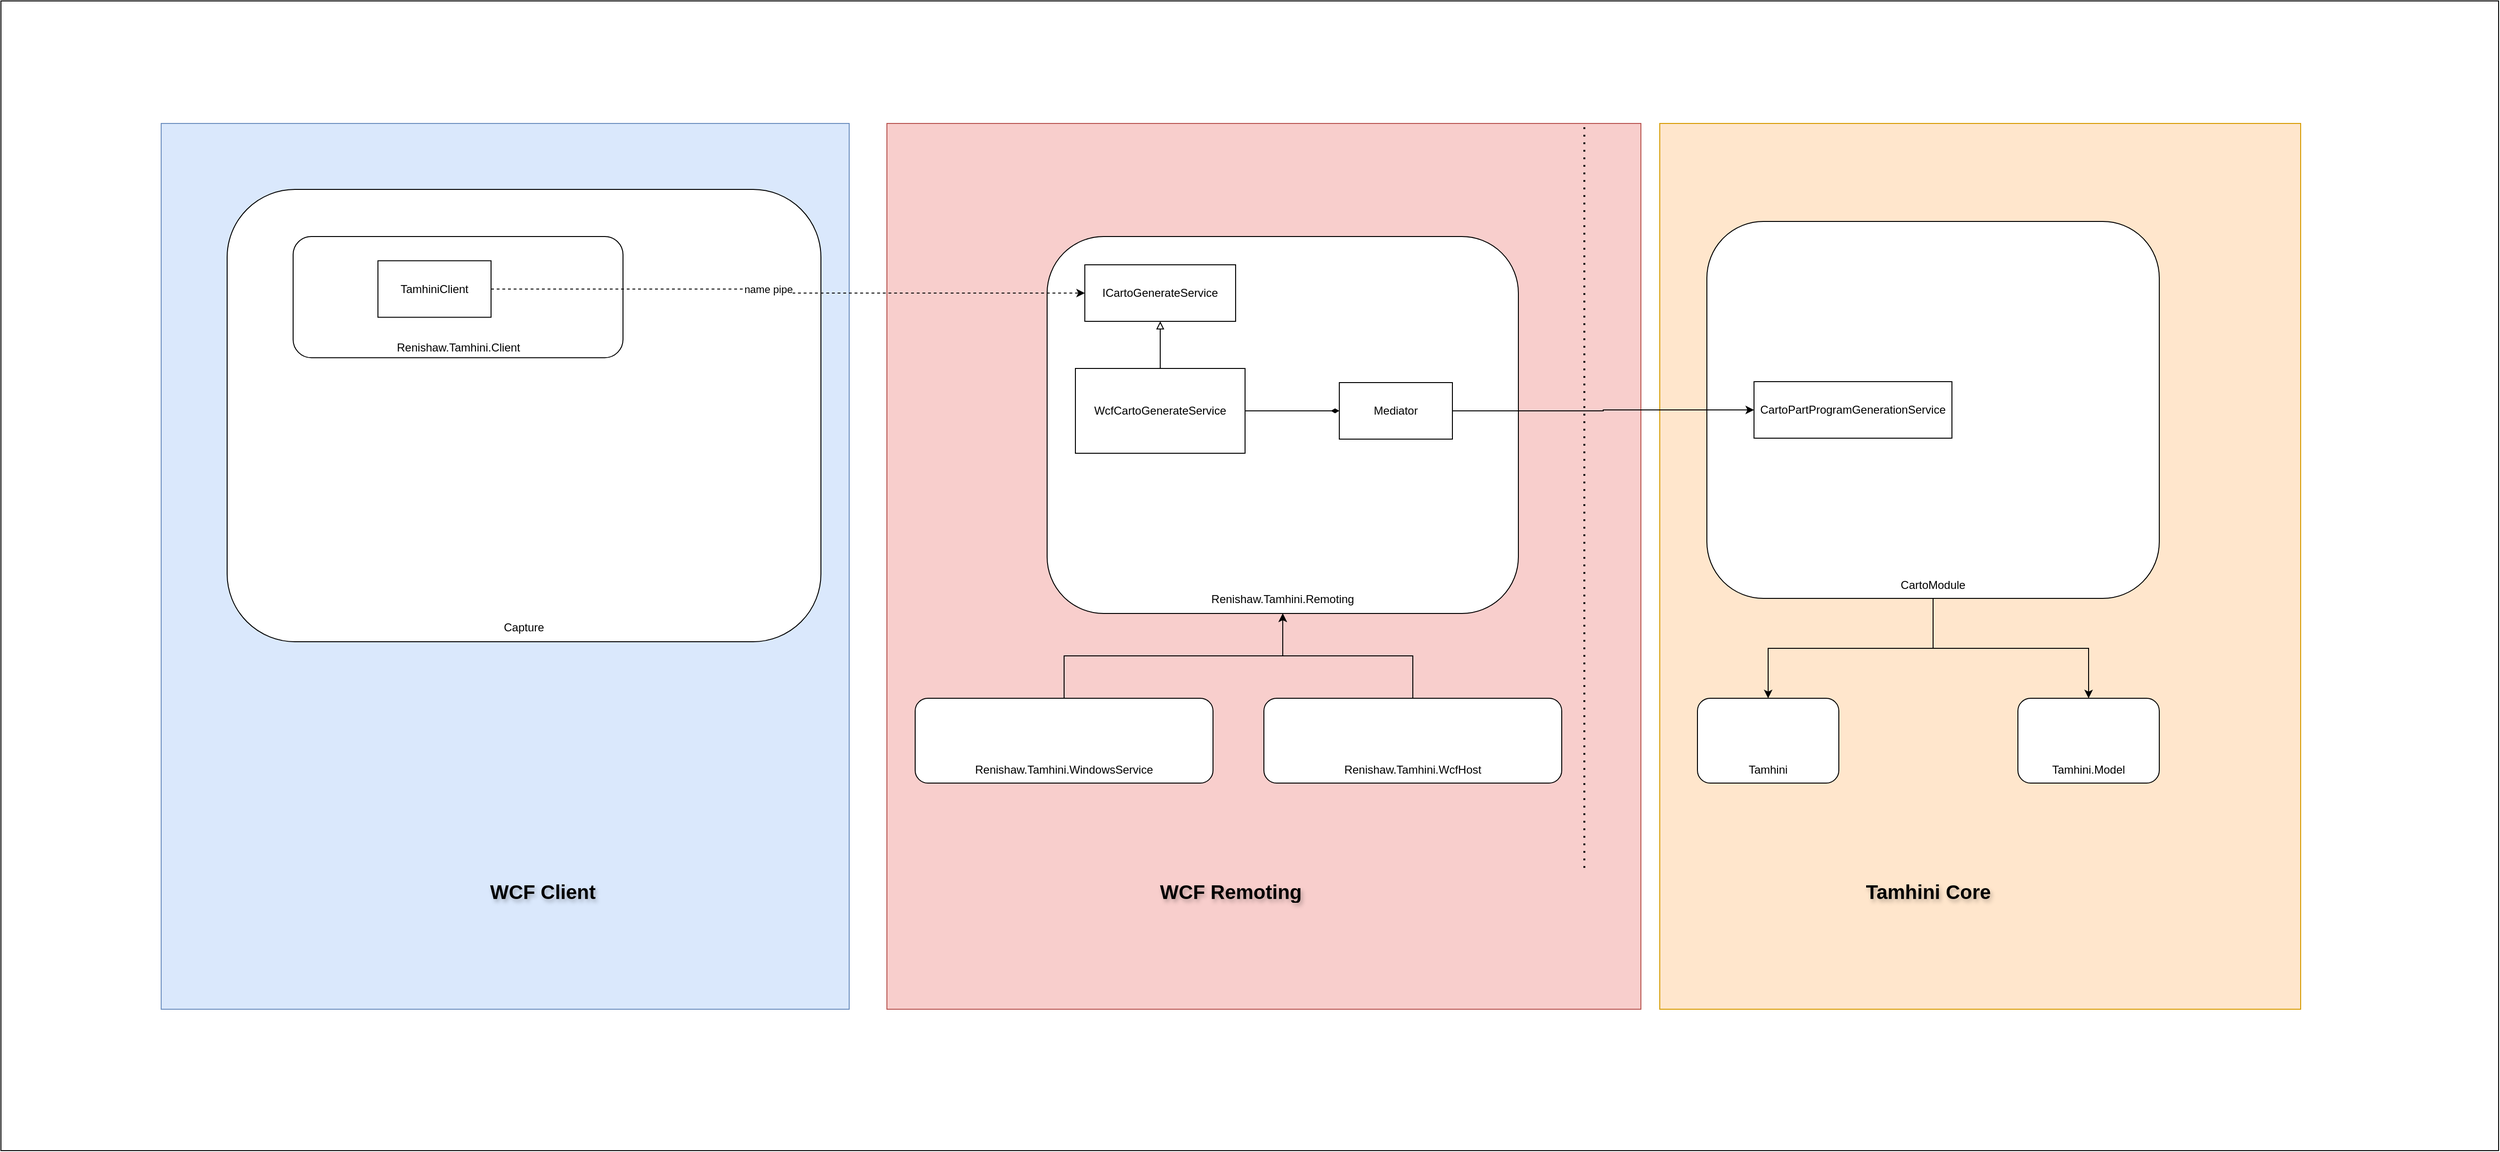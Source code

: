 <mxfile version="27.0.6" pages="2">
  <diagram name="Present" id="X24muQDXPBGgwRox7sY_">
    <mxGraphModel dx="5267" dy="3062" grid="1" gridSize="10" guides="1" tooltips="1" connect="1" arrows="1" fold="1" page="1" pageScale="1" pageWidth="827" pageHeight="1169" math="0" shadow="0">
      <root>
        <mxCell id="0" />
        <mxCell id="1" parent="0" />
        <mxCell id="U34ISL1ub5wM67sV5JN9-1" value="" style="rounded=0;whiteSpace=wrap;html=1;" vertex="1" parent="1">
          <mxGeometry x="-850" y="-60" width="2650" height="1220" as="geometry" />
        </mxCell>
        <mxCell id="FwRfaY4ndfHbOarDGWE8-5" value="" style="rounded=0;whiteSpace=wrap;html=1;fillColor=#dae8fc;strokeColor=#6c8ebf;" vertex="1" parent="1">
          <mxGeometry x="-680" y="70" width="730" height="940" as="geometry" />
        </mxCell>
        <mxCell id="FwRfaY4ndfHbOarDGWE8-2" value="" style="rounded=1;whiteSpace=wrap;html=1;" vertex="1" parent="1">
          <mxGeometry x="-610" y="140" width="630" height="480" as="geometry" />
        </mxCell>
        <mxCell id="QVRAEZY0bx30yB37R2La-6" value="" style="group" vertex="1" connectable="0" parent="1">
          <mxGeometry x="260" y="190" width="630" height="820" as="geometry" />
        </mxCell>
        <mxCell id="FwRfaY4ndfHbOarDGWE8-6" value="" style="rounded=0;whiteSpace=wrap;html=1;fillColor=#f8cecc;strokeColor=#b85450;" vertex="1" parent="QVRAEZY0bx30yB37R2La-6">
          <mxGeometry x="-170" y="-120" width="800" height="940" as="geometry" />
        </mxCell>
        <mxCell id="QVRAEZY0bx30yB37R2La-1" value="" style="rounded=1;whiteSpace=wrap;html=1;" vertex="1" parent="QVRAEZY0bx30yB37R2La-6">
          <mxGeometry width="500" height="400" as="geometry" />
        </mxCell>
        <mxCell id="QVRAEZY0bx30yB37R2La-4" value="Renishaw.Tamhini.Remoting" style="text;html=1;align=center;verticalAlign=middle;whiteSpace=wrap;rounded=0;" vertex="1" parent="QVRAEZY0bx30yB37R2La-6">
          <mxGeometry x="220" y="370" width="60" height="30" as="geometry" />
        </mxCell>
        <mxCell id="QVRAEZY0bx30yB37R2La-5" value="ICartoGenerateService" style="rounded=0;whiteSpace=wrap;html=1;" vertex="1" parent="QVRAEZY0bx30yB37R2La-6">
          <mxGeometry x="40" y="30" width="160" height="60" as="geometry" />
        </mxCell>
        <mxCell id="QVRAEZY0bx30yB37R2La-8" style="edgeStyle=orthogonalEdgeStyle;rounded=0;orthogonalLoop=1;jettySize=auto;html=1;endArrow=block;endFill=0;" edge="1" parent="QVRAEZY0bx30yB37R2La-6" source="QVRAEZY0bx30yB37R2La-7" target="QVRAEZY0bx30yB37R2La-5">
          <mxGeometry relative="1" as="geometry" />
        </mxCell>
        <mxCell id="QVRAEZY0bx30yB37R2La-10" style="edgeStyle=orthogonalEdgeStyle;rounded=0;orthogonalLoop=1;jettySize=auto;html=1;endArrow=diamondThin;endFill=1;" edge="1" parent="QVRAEZY0bx30yB37R2La-6" source="QVRAEZY0bx30yB37R2La-7" target="QVRAEZY0bx30yB37R2La-9">
          <mxGeometry relative="1" as="geometry" />
        </mxCell>
        <mxCell id="QVRAEZY0bx30yB37R2La-7" value="WcfCartoGenerateService" style="rounded=0;whiteSpace=wrap;html=1;" vertex="1" parent="QVRAEZY0bx30yB37R2La-6">
          <mxGeometry x="30" y="140" width="180" height="90" as="geometry" />
        </mxCell>
        <mxCell id="QVRAEZY0bx30yB37R2La-9" value="Mediator" style="rounded=0;whiteSpace=wrap;html=1;" vertex="1" parent="QVRAEZY0bx30yB37R2La-6">
          <mxGeometry x="310" y="155" width="120" height="60" as="geometry" />
        </mxCell>
        <mxCell id="QVRAEZY0bx30yB37R2La-13" value="" style="group;" vertex="1" connectable="0" parent="1">
          <mxGeometry x="960" y="174" width="720" height="836" as="geometry" />
        </mxCell>
        <mxCell id="FwRfaY4ndfHbOarDGWE8-7" value="" style="rounded=0;whiteSpace=wrap;html=1;fillColor=#ffe6cc;strokeColor=#d79b00;" vertex="1" parent="QVRAEZY0bx30yB37R2La-13">
          <mxGeometry x="-50" y="-104" width="680" height="940" as="geometry" />
        </mxCell>
        <mxCell id="QVRAEZY0bx30yB37R2La-11" value="" style="rounded=1;whiteSpace=wrap;html=1;" vertex="1" parent="QVRAEZY0bx30yB37R2La-13">
          <mxGeometry width="480" height="400" as="geometry" />
        </mxCell>
        <mxCell id="QVRAEZY0bx30yB37R2La-12" value="CartoModule" style="text;html=1;align=center;verticalAlign=middle;whiteSpace=wrap;rounded=0;" vertex="1" parent="QVRAEZY0bx30yB37R2La-13">
          <mxGeometry x="210" y="371" width="60" height="30" as="geometry" />
        </mxCell>
        <mxCell id="QVRAEZY0bx30yB37R2La-14" value="CartoPartProgramGenerationService" style="rounded=0;whiteSpace=wrap;html=1;" vertex="1" parent="QVRAEZY0bx30yB37R2La-13">
          <mxGeometry x="50" y="170" width="210" height="60" as="geometry" />
        </mxCell>
        <mxCell id="QVRAEZY0bx30yB37R2La-17" value="" style="group" vertex="1" connectable="0" parent="1">
          <mxGeometry x="950" y="680" width="150" height="91" as="geometry" />
        </mxCell>
        <mxCell id="QVRAEZY0bx30yB37R2La-15" value="" style="rounded=1;whiteSpace=wrap;html=1;" vertex="1" parent="QVRAEZY0bx30yB37R2La-17">
          <mxGeometry width="150" height="90" as="geometry" />
        </mxCell>
        <mxCell id="QVRAEZY0bx30yB37R2La-16" value="Tamhini" style="text;html=1;align=center;verticalAlign=middle;whiteSpace=wrap;rounded=0;" vertex="1" parent="QVRAEZY0bx30yB37R2La-17">
          <mxGeometry x="45" y="61" width="60" height="30" as="geometry" />
        </mxCell>
        <mxCell id="QVRAEZY0bx30yB37R2La-18" value="" style="group" vertex="1" connectable="0" parent="1">
          <mxGeometry x="1290" y="680" width="150" height="91" as="geometry" />
        </mxCell>
        <mxCell id="QVRAEZY0bx30yB37R2La-19" value="" style="rounded=1;whiteSpace=wrap;html=1;" vertex="1" parent="QVRAEZY0bx30yB37R2La-18">
          <mxGeometry width="150" height="90" as="geometry" />
        </mxCell>
        <mxCell id="QVRAEZY0bx30yB37R2La-20" value="Tamhini.Model" style="text;html=1;align=center;verticalAlign=middle;whiteSpace=wrap;rounded=0;" vertex="1" parent="QVRAEZY0bx30yB37R2La-18">
          <mxGeometry x="45" y="61" width="60" height="30" as="geometry" />
        </mxCell>
        <mxCell id="QVRAEZY0bx30yB37R2La-21" style="edgeStyle=orthogonalEdgeStyle;rounded=0;orthogonalLoop=1;jettySize=auto;html=1;" edge="1" parent="1" source="QVRAEZY0bx30yB37R2La-11" target="QVRAEZY0bx30yB37R2La-15">
          <mxGeometry relative="1" as="geometry" />
        </mxCell>
        <mxCell id="QVRAEZY0bx30yB37R2La-22" style="edgeStyle=orthogonalEdgeStyle;rounded=0;orthogonalLoop=1;jettySize=auto;html=1;" edge="1" parent="1" source="QVRAEZY0bx30yB37R2La-11" target="QVRAEZY0bx30yB37R2La-19">
          <mxGeometry relative="1" as="geometry" />
        </mxCell>
        <mxCell id="QVRAEZY0bx30yB37R2La-24" value="" style="group" vertex="1" connectable="0" parent="1">
          <mxGeometry x="490" y="680" width="316" height="91" as="geometry" />
        </mxCell>
        <mxCell id="QVRAEZY0bx30yB37R2La-25" value="" style="rounded=1;whiteSpace=wrap;html=1;" vertex="1" parent="QVRAEZY0bx30yB37R2La-24">
          <mxGeometry width="316.0" height="90" as="geometry" />
        </mxCell>
        <mxCell id="QVRAEZY0bx30yB37R2La-26" value="Renishaw.Tamhini.WcfHost" style="text;html=1;align=center;verticalAlign=middle;whiteSpace=wrap;rounded=0;" vertex="1" parent="QVRAEZY0bx30yB37R2La-24">
          <mxGeometry x="94.8" y="61" width="126.4" height="30" as="geometry" />
        </mxCell>
        <mxCell id="QVRAEZY0bx30yB37R2La-30" value="" style="group" vertex="1" connectable="0" parent="1">
          <mxGeometry x="120" y="680" width="316" height="91" as="geometry" />
        </mxCell>
        <mxCell id="QVRAEZY0bx30yB37R2La-31" value="" style="rounded=1;whiteSpace=wrap;html=1;" vertex="1" parent="QVRAEZY0bx30yB37R2La-30">
          <mxGeometry width="316.0" height="90" as="geometry" />
        </mxCell>
        <mxCell id="QVRAEZY0bx30yB37R2La-32" value="Renishaw.Tamhini.WindowsService" style="text;html=1;align=center;verticalAlign=middle;whiteSpace=wrap;rounded=0;" vertex="1" parent="QVRAEZY0bx30yB37R2La-30">
          <mxGeometry x="94.8" y="61" width="126.4" height="30" as="geometry" />
        </mxCell>
        <mxCell id="QVRAEZY0bx30yB37R2La-38" style="edgeStyle=orthogonalEdgeStyle;rounded=0;orthogonalLoop=1;jettySize=auto;html=1;" edge="1" parent="1" source="QVRAEZY0bx30yB37R2La-25" target="QVRAEZY0bx30yB37R2La-1">
          <mxGeometry relative="1" as="geometry" />
        </mxCell>
        <mxCell id="QVRAEZY0bx30yB37R2La-39" style="edgeStyle=orthogonalEdgeStyle;rounded=0;orthogonalLoop=1;jettySize=auto;html=1;" edge="1" parent="1" source="QVRAEZY0bx30yB37R2La-31" target="QVRAEZY0bx30yB37R2La-1">
          <mxGeometry relative="1" as="geometry" />
        </mxCell>
        <mxCell id="QVRAEZY0bx30yB37R2La-40" style="edgeStyle=orthogonalEdgeStyle;rounded=0;orthogonalLoop=1;jettySize=auto;html=1;" edge="1" parent="1" source="QVRAEZY0bx30yB37R2La-9" target="QVRAEZY0bx30yB37R2La-14">
          <mxGeometry relative="1" as="geometry" />
        </mxCell>
        <mxCell id="QVRAEZY0bx30yB37R2La-41" value="" style="endArrow=none;dashed=1;html=1;dashPattern=1 3;strokeWidth=2;rounded=0;" edge="1" parent="1">
          <mxGeometry width="50" height="50" relative="1" as="geometry">
            <mxPoint x="830" y="860" as="sourcePoint" />
            <mxPoint x="830" y="70" as="targetPoint" />
          </mxGeometry>
        </mxCell>
        <mxCell id="QVRAEZY0bx30yB37R2La-42" value="WCF Remoting" style="text;html=1;align=center;verticalAlign=middle;whiteSpace=wrap;rounded=0;fontSize=21;fontStyle=1;textShadow=1;" vertex="1" parent="1">
          <mxGeometry x="360" y="870" width="190" height="30" as="geometry" />
        </mxCell>
        <mxCell id="QVRAEZY0bx30yB37R2La-43" value="Tamhini Core" style="text;html=1;align=center;verticalAlign=middle;whiteSpace=wrap;rounded=0;fontSize=21;fontStyle=1;textShadow=1;" vertex="1" parent="1">
          <mxGeometry x="1100" y="870" width="190" height="30" as="geometry" />
        </mxCell>
        <mxCell id="5WSz_EhqKJe0COYXF09Y-3" value="" style="group" vertex="1" connectable="0" parent="1">
          <mxGeometry x="-540" y="190" width="350" height="150" as="geometry" />
        </mxCell>
        <mxCell id="5WSz_EhqKJe0COYXF09Y-1" value="" style="rounded=1;whiteSpace=wrap;html=1;" vertex="1" parent="5WSz_EhqKJe0COYXF09Y-3">
          <mxGeometry width="350" height="128.571" as="geometry" />
        </mxCell>
        <mxCell id="5WSz_EhqKJe0COYXF09Y-2" value="Renishaw.Tamhini.Client" style="text;html=1;align=center;verticalAlign=middle;whiteSpace=wrap;rounded=0;" vertex="1" parent="5WSz_EhqKJe0COYXF09Y-3">
          <mxGeometry x="116.667" y="85.714" width="116.667" height="64.286" as="geometry" />
        </mxCell>
        <mxCell id="5WSz_EhqKJe0COYXF09Y-4" value="TamhiniClient" style="rounded=0;whiteSpace=wrap;html=1;" vertex="1" parent="5WSz_EhqKJe0COYXF09Y-3">
          <mxGeometry x="90" y="25.71" width="120" height="60" as="geometry" />
        </mxCell>
        <mxCell id="5WSz_EhqKJe0COYXF09Y-5" style="edgeStyle=orthogonalEdgeStyle;rounded=0;orthogonalLoop=1;jettySize=auto;html=1;dashed=1;" edge="1" parent="1" source="5WSz_EhqKJe0COYXF09Y-4" target="QVRAEZY0bx30yB37R2La-5">
          <mxGeometry relative="1" as="geometry" />
        </mxCell>
        <mxCell id="5WSz_EhqKJe0COYXF09Y-6" value="name pipe" style="edgeLabel;html=1;align=center;verticalAlign=middle;resizable=0;points=[];" vertex="1" connectable="0" parent="5WSz_EhqKJe0COYXF09Y-5">
          <mxGeometry x="-0.074" relative="1" as="geometry">
            <mxPoint as="offset" />
          </mxGeometry>
        </mxCell>
        <mxCell id="FwRfaY4ndfHbOarDGWE8-3" value="Capture" style="text;html=1;align=center;verticalAlign=middle;whiteSpace=wrap;rounded=0;" vertex="1" parent="1">
          <mxGeometry x="-325" y="590" width="60" height="30" as="geometry" />
        </mxCell>
        <mxCell id="FwRfaY4ndfHbOarDGWE8-4" value="WCF Client" style="text;html=1;align=center;verticalAlign=middle;whiteSpace=wrap;rounded=0;fontSize=21;fontStyle=1;textShadow=1;" vertex="1" parent="1">
          <mxGeometry x="-370" y="870" width="190" height="30" as="geometry" />
        </mxCell>
      </root>
    </mxGraphModel>
  </diagram>
  <diagram name="Using GRPC" id="Qw1p6Ut7Nb5soDBmm6IM">
    <mxGraphModel dx="4751" dy="2792" grid="1" gridSize="10" guides="1" tooltips="1" connect="1" arrows="1" fold="1" page="1" pageScale="1" pageWidth="827" pageHeight="1169" math="0" shadow="0">
      <root>
        <mxCell id="xQXiiT9wTex-xq3PUTPa-0" />
        <mxCell id="xQXiiT9wTex-xq3PUTPa-1" parent="xQXiiT9wTex-xq3PUTPa-0" />
        <mxCell id="9uA3MjEAmk_QKXru_5vf-0" value="" style="rounded=0;whiteSpace=wrap;html=1;" vertex="1" parent="xQXiiT9wTex-xq3PUTPa-1">
          <mxGeometry x="-870" y="-60" width="2490" height="1150" as="geometry" />
        </mxCell>
        <mxCell id="AT4lGBwyNgy_W59z4-QH-20" value="" style="rounded=0;whiteSpace=wrap;html=1;fillColor=#f5f5f5;fontColor=#333333;strokeColor=#666666;" vertex="1" parent="xQXiiT9wTex-xq3PUTPa-1">
          <mxGeometry x="-220" y="20" width="380" height="900" as="geometry" />
        </mxCell>
        <mxCell id="AT4lGBwyNgy_W59z4-QH-19" value="" style="rounded=0;whiteSpace=wrap;html=1;fillColor=#ffe6cc;strokeColor=#d79b00;" vertex="1" parent="xQXiiT9wTex-xq3PUTPa-1">
          <mxGeometry x="875" y="20" width="665" height="910" as="geometry" />
        </mxCell>
        <mxCell id="AT4lGBwyNgy_W59z4-QH-18" value="" style="rounded=0;whiteSpace=wrap;html=1;fillColor=#fff2cc;strokeColor=#d6b656;" vertex="1" parent="xQXiiT9wTex-xq3PUTPa-1">
          <mxGeometry x="200" y="20" width="600" height="900" as="geometry" />
        </mxCell>
        <mxCell id="AT4lGBwyNgy_W59z4-QH-17" value="" style="rounded=0;whiteSpace=wrap;html=1;fillColor=#dae8fc;strokeColor=#6c8ebf;" vertex="1" parent="xQXiiT9wTex-xq3PUTPa-1">
          <mxGeometry x="-810" y="20" width="550" height="890" as="geometry" />
        </mxCell>
        <mxCell id="xQXiiT9wTex-xq3PUTPa-2" value="" style="group" vertex="1" connectable="0" parent="xQXiiT9wTex-xq3PUTPa-1">
          <mxGeometry x="260" y="190" width="500" height="400" as="geometry" />
        </mxCell>
        <mxCell id="xQXiiT9wTex-xq3PUTPa-3" value="" style="rounded=1;whiteSpace=wrap;html=1;" vertex="1" parent="xQXiiT9wTex-xq3PUTPa-2">
          <mxGeometry width="500" height="400" as="geometry" />
        </mxCell>
        <mxCell id="xQXiiT9wTex-xq3PUTPa-4" value="gRPC Server" style="text;html=1;align=center;verticalAlign=middle;whiteSpace=wrap;rounded=0;" vertex="1" parent="xQXiiT9wTex-xq3PUTPa-2">
          <mxGeometry x="220" y="370" width="90" height="30" as="geometry" />
        </mxCell>
        <mxCell id="xQXiiT9wTex-xq3PUTPa-7" style="edgeStyle=orthogonalEdgeStyle;rounded=0;orthogonalLoop=1;jettySize=auto;html=1;endArrow=diamondThin;endFill=1;" edge="1" parent="xQXiiT9wTex-xq3PUTPa-2" source="xQXiiT9wTex-xq3PUTPa-8" target="xQXiiT9wTex-xq3PUTPa-9">
          <mxGeometry relative="1" as="geometry" />
        </mxCell>
        <mxCell id="xQXiiT9wTex-xq3PUTPa-8" value="ServerCartoGenerateService" style="rounded=0;whiteSpace=wrap;html=1;" vertex="1" parent="xQXiiT9wTex-xq3PUTPa-2">
          <mxGeometry x="30" y="140" width="180" height="90" as="geometry" />
        </mxCell>
        <mxCell id="xQXiiT9wTex-xq3PUTPa-9" value="Mediator" style="rounded=0;whiteSpace=wrap;html=1;" vertex="1" parent="xQXiiT9wTex-xq3PUTPa-2">
          <mxGeometry x="310" y="155" width="120" height="60" as="geometry" />
        </mxCell>
        <mxCell id="xQXiiT9wTex-xq3PUTPa-10" value="" style="group" vertex="1" connectable="0" parent="xQXiiT9wTex-xq3PUTPa-1">
          <mxGeometry x="960" y="174" width="480" height="401" as="geometry" />
        </mxCell>
        <mxCell id="xQXiiT9wTex-xq3PUTPa-11" value="" style="rounded=1;whiteSpace=wrap;html=1;" vertex="1" parent="xQXiiT9wTex-xq3PUTPa-10">
          <mxGeometry width="480" height="400" as="geometry" />
        </mxCell>
        <mxCell id="xQXiiT9wTex-xq3PUTPa-12" value="CartoModule" style="text;html=1;align=center;verticalAlign=middle;whiteSpace=wrap;rounded=0;" vertex="1" parent="xQXiiT9wTex-xq3PUTPa-10">
          <mxGeometry x="210" y="371" width="60" height="30" as="geometry" />
        </mxCell>
        <mxCell id="xQXiiT9wTex-xq3PUTPa-13" value="CartoPartProgramGenerationService" style="rounded=0;whiteSpace=wrap;html=1;" vertex="1" parent="xQXiiT9wTex-xq3PUTPa-10">
          <mxGeometry x="50" y="170" width="210" height="60" as="geometry" />
        </mxCell>
        <mxCell id="xQXiiT9wTex-xq3PUTPa-14" value="" style="group" vertex="1" connectable="0" parent="xQXiiT9wTex-xq3PUTPa-1">
          <mxGeometry x="950" y="680" width="150" height="91" as="geometry" />
        </mxCell>
        <mxCell id="xQXiiT9wTex-xq3PUTPa-15" value="" style="rounded=1;whiteSpace=wrap;html=1;" vertex="1" parent="xQXiiT9wTex-xq3PUTPa-14">
          <mxGeometry width="150" height="90" as="geometry" />
        </mxCell>
        <mxCell id="xQXiiT9wTex-xq3PUTPa-16" value="Tamhini" style="text;html=1;align=center;verticalAlign=middle;whiteSpace=wrap;rounded=0;" vertex="1" parent="xQXiiT9wTex-xq3PUTPa-14">
          <mxGeometry x="45" y="61" width="60" height="30" as="geometry" />
        </mxCell>
        <mxCell id="xQXiiT9wTex-xq3PUTPa-17" value="" style="group" vertex="1" connectable="0" parent="xQXiiT9wTex-xq3PUTPa-1">
          <mxGeometry x="1290" y="680" width="150" height="91" as="geometry" />
        </mxCell>
        <mxCell id="xQXiiT9wTex-xq3PUTPa-18" value="" style="rounded=1;whiteSpace=wrap;html=1;" vertex="1" parent="xQXiiT9wTex-xq3PUTPa-17">
          <mxGeometry width="150" height="90" as="geometry" />
        </mxCell>
        <mxCell id="xQXiiT9wTex-xq3PUTPa-19" value="Tamhini.Model" style="text;html=1;align=center;verticalAlign=middle;whiteSpace=wrap;rounded=0;" vertex="1" parent="xQXiiT9wTex-xq3PUTPa-17">
          <mxGeometry x="45" y="61" width="60" height="30" as="geometry" />
        </mxCell>
        <mxCell id="xQXiiT9wTex-xq3PUTPa-20" style="edgeStyle=orthogonalEdgeStyle;rounded=0;orthogonalLoop=1;jettySize=auto;html=1;" edge="1" parent="xQXiiT9wTex-xq3PUTPa-1" source="xQXiiT9wTex-xq3PUTPa-11" target="xQXiiT9wTex-xq3PUTPa-15">
          <mxGeometry relative="1" as="geometry" />
        </mxCell>
        <mxCell id="xQXiiT9wTex-xq3PUTPa-21" style="edgeStyle=orthogonalEdgeStyle;rounded=0;orthogonalLoop=1;jettySize=auto;html=1;" edge="1" parent="xQXiiT9wTex-xq3PUTPa-1" source="xQXiiT9wTex-xq3PUTPa-11" target="xQXiiT9wTex-xq3PUTPa-18">
          <mxGeometry relative="1" as="geometry" />
        </mxCell>
        <mxCell id="xQXiiT9wTex-xq3PUTPa-30" style="edgeStyle=orthogonalEdgeStyle;rounded=0;orthogonalLoop=1;jettySize=auto;html=1;" edge="1" parent="xQXiiT9wTex-xq3PUTPa-1" source="xQXiiT9wTex-xq3PUTPa-9" target="xQXiiT9wTex-xq3PUTPa-13">
          <mxGeometry relative="1" as="geometry" />
        </mxCell>
        <mxCell id="xQXiiT9wTex-xq3PUTPa-31" value="" style="endArrow=none;dashed=1;html=1;dashPattern=1 3;strokeWidth=2;rounded=0;" edge="1" parent="xQXiiT9wTex-xq3PUTPa-1">
          <mxGeometry width="50" height="50" relative="1" as="geometry">
            <mxPoint x="830" y="860" as="sourcePoint" />
            <mxPoint x="830" y="70" as="targetPoint" />
          </mxGeometry>
        </mxCell>
        <mxCell id="xQXiiT9wTex-xq3PUTPa-32" value="GRPC Server" style="text;html=1;align=center;verticalAlign=middle;whiteSpace=wrap;rounded=0;fontSize=21;fontStyle=1;textShadow=1;" vertex="1" parent="xQXiiT9wTex-xq3PUTPa-1">
          <mxGeometry x="405" y="820" width="190" height="30" as="geometry" />
        </mxCell>
        <mxCell id="xQXiiT9wTex-xq3PUTPa-33" value="Tamhini Core" style="text;html=1;align=center;verticalAlign=middle;whiteSpace=wrap;rounded=0;fontSize=21;fontStyle=1;textShadow=1;" vertex="1" parent="xQXiiT9wTex-xq3PUTPa-1">
          <mxGeometry x="1090" y="840" width="190" height="30" as="geometry" />
        </mxCell>
        <mxCell id="AT4lGBwyNgy_W59z4-QH-2" value="" style="group" vertex="1" connectable="0" parent="xQXiiT9wTex-xq3PUTPa-1">
          <mxGeometry x="-170" y="80" width="290" height="160" as="geometry" />
        </mxCell>
        <mxCell id="AT4lGBwyNgy_W59z4-QH-0" value="" style="rounded=1;whiteSpace=wrap;html=1;" vertex="1" parent="AT4lGBwyNgy_W59z4-QH-2">
          <mxGeometry width="290" height="160" as="geometry" />
        </mxCell>
        <mxCell id="AT4lGBwyNgy_W59z4-QH-1" value="Tamhini Contracts" style="text;html=1;align=center;verticalAlign=middle;whiteSpace=wrap;rounded=0;" vertex="1" parent="AT4lGBwyNgy_W59z4-QH-2">
          <mxGeometry x="87.5" y="130" width="115" height="30" as="geometry" />
        </mxCell>
        <mxCell id="AT4lGBwyNgy_W59z4-QH-3" value="CartoGenerateService.proto" style="rounded=0;whiteSpace=wrap;html=1;" vertex="1" parent="xQXiiT9wTex-xq3PUTPa-1">
          <mxGeometry x="-120" y="130" width="160" height="60" as="geometry" />
        </mxCell>
        <mxCell id="AT4lGBwyNgy_W59z4-QH-4" style="edgeStyle=orthogonalEdgeStyle;rounded=0;orthogonalLoop=1;jettySize=auto;html=1;endArrow=block;endFill=0;" edge="1" parent="xQXiiT9wTex-xq3PUTPa-1" source="xQXiiT9wTex-xq3PUTPa-8" target="AT4lGBwyNgy_W59z4-QH-3">
          <mxGeometry relative="1" as="geometry" />
        </mxCell>
        <mxCell id="AT4lGBwyNgy_W59z4-QH-5" value="server only implementation" style="edgeLabel;html=1;align=center;verticalAlign=middle;resizable=0;points=[];" vertex="1" connectable="0" parent="AT4lGBwyNgy_W59z4-QH-4">
          <mxGeometry x="-0.322" y="5" relative="1" as="geometry">
            <mxPoint x="54" y="-5" as="offset" />
          </mxGeometry>
        </mxCell>
        <mxCell id="AT4lGBwyNgy_W59z4-QH-8" value="" style="group" vertex="1" connectable="0" parent="xQXiiT9wTex-xq3PUTPa-1">
          <mxGeometry x="-780" y="275" width="410" height="251" as="geometry" />
        </mxCell>
        <mxCell id="AT4lGBwyNgy_W59z4-QH-6" value="" style="rounded=1;whiteSpace=wrap;html=1;" vertex="1" parent="AT4lGBwyNgy_W59z4-QH-8">
          <mxGeometry x="15" y="-30" width="410" height="250" as="geometry" />
        </mxCell>
        <mxCell id="AT4lGBwyNgy_W59z4-QH-7" value="Capture" style="text;html=1;align=center;verticalAlign=middle;whiteSpace=wrap;rounded=0;" vertex="1" parent="AT4lGBwyNgy_W59z4-QH-8">
          <mxGeometry x="190" y="190" width="60" height="30" as="geometry" />
        </mxCell>
        <mxCell id="AT4lGBwyNgy_W59z4-QH-9" value="ClientCartoGenerateService" style="rounded=0;whiteSpace=wrap;html=1;" vertex="1" parent="AT4lGBwyNgy_W59z4-QH-8">
          <mxGeometry x="130" y="70" width="180" height="60" as="geometry" />
        </mxCell>
        <mxCell id="AT4lGBwyNgy_W59z4-QH-10" style="edgeStyle=orthogonalEdgeStyle;rounded=0;orthogonalLoop=1;jettySize=auto;html=1;endArrow=block;endFill=0;" edge="1" parent="xQXiiT9wTex-xq3PUTPa-1" source="AT4lGBwyNgy_W59z4-QH-9" target="AT4lGBwyNgy_W59z4-QH-3">
          <mxGeometry relative="1" as="geometry" />
        </mxCell>
        <mxCell id="AT4lGBwyNgy_W59z4-QH-11" value="client only implementation" style="edgeLabel;html=1;align=center;verticalAlign=middle;resizable=0;points=[];" vertex="1" connectable="0" parent="AT4lGBwyNgy_W59z4-QH-10">
          <mxGeometry x="-0.323" relative="1" as="geometry">
            <mxPoint as="offset" />
          </mxGeometry>
        </mxCell>
        <mxCell id="AT4lGBwyNgy_W59z4-QH-15" value="GRPC Client" style="text;html=1;align=center;verticalAlign=middle;whiteSpace=wrap;rounded=0;fontSize=21;fontStyle=1;textShadow=1;" vertex="1" parent="xQXiiT9wTex-xq3PUTPa-1">
          <mxGeometry x="-620" y="840" width="190" height="30" as="geometry" />
        </mxCell>
        <mxCell id="AT4lGBwyNgy_W59z4-QH-21" value="GRPC Contract" style="text;html=1;align=center;verticalAlign=middle;whiteSpace=wrap;rounded=0;fontSize=21;fontStyle=1;textShadow=1;" vertex="1" parent="xQXiiT9wTex-xq3PUTPa-1">
          <mxGeometry x="-125" y="840" width="190" height="30" as="geometry" />
        </mxCell>
      </root>
    </mxGraphModel>
  </diagram>
</mxfile>
